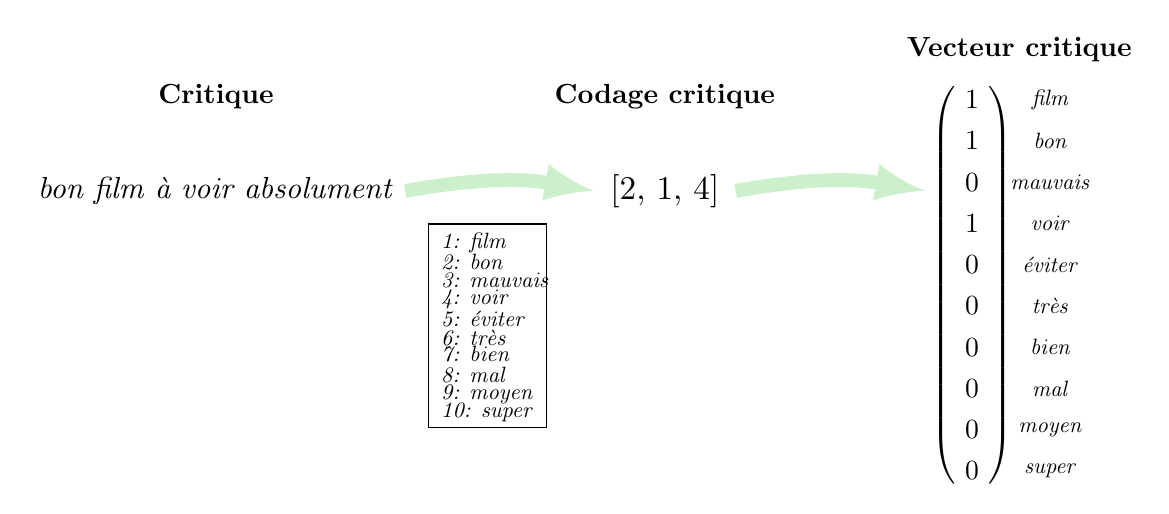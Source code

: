 \begin{tikzpicture}[scale=0.6]
\usetikzlibrary{matrix}

\node[scale=1.1]  at (0,0) {\emph{bon film à voir absolument}};

\begin{scope}[xshift=4.5cm,yshift=-5cm]
\draw (0,0) rectangle ++(2.5,4.3);
\foreach \i/\mot in {1/film, 2/bon, 3/mauvais, 4/voir, 5/éviter, 6/très, 7/bien, 8/mal, 9/moyen, 10/super}{
  \node[right,scale=0.8] at (0.1,4.3-0.4*\i) {\emph{\i : \mot}};
}
\end{scope}

\draw[->,>=latex,green!70!black!20,line width=5pt] (4,0)  to[bend left=10]++(4,0) ;

\node[scale=1.2] at (9.5,0) {[2, 1, 4]};

\draw[->,>=latex,green!70!black!20,line width=5pt] (11,0)  to[bend left=10]++(4,0) ;

\matrix (V) at (16,-2) [inner sep=1pt,matrix of math nodes,left delimiter=(,right delimiter={)},row sep=1.5ex,column sep=2ex] {
1 \\1\\0\\1\\0\\0\\0\\0\\0\\0\\
};
\begin{scope}[xshift=17cm,yshift=-4.5cm]
\foreach \i/\mot in {1/film, 2/bon, 3/mauvais, 4/voir, 5/éviter, 6/très, 7/bien, 8/mal, 9/moyen, 10/super}{
 \node (M\i) [right of =V-\i-1,scale=0.8] {\emph{\mot}};
}
\end{scope}




\node at (0,2) {\bf Critique};
\node at (9.5,2) {\bf Codage critique};
\node at (17,3) {\bf Vecteur critique};


\end{tikzpicture}